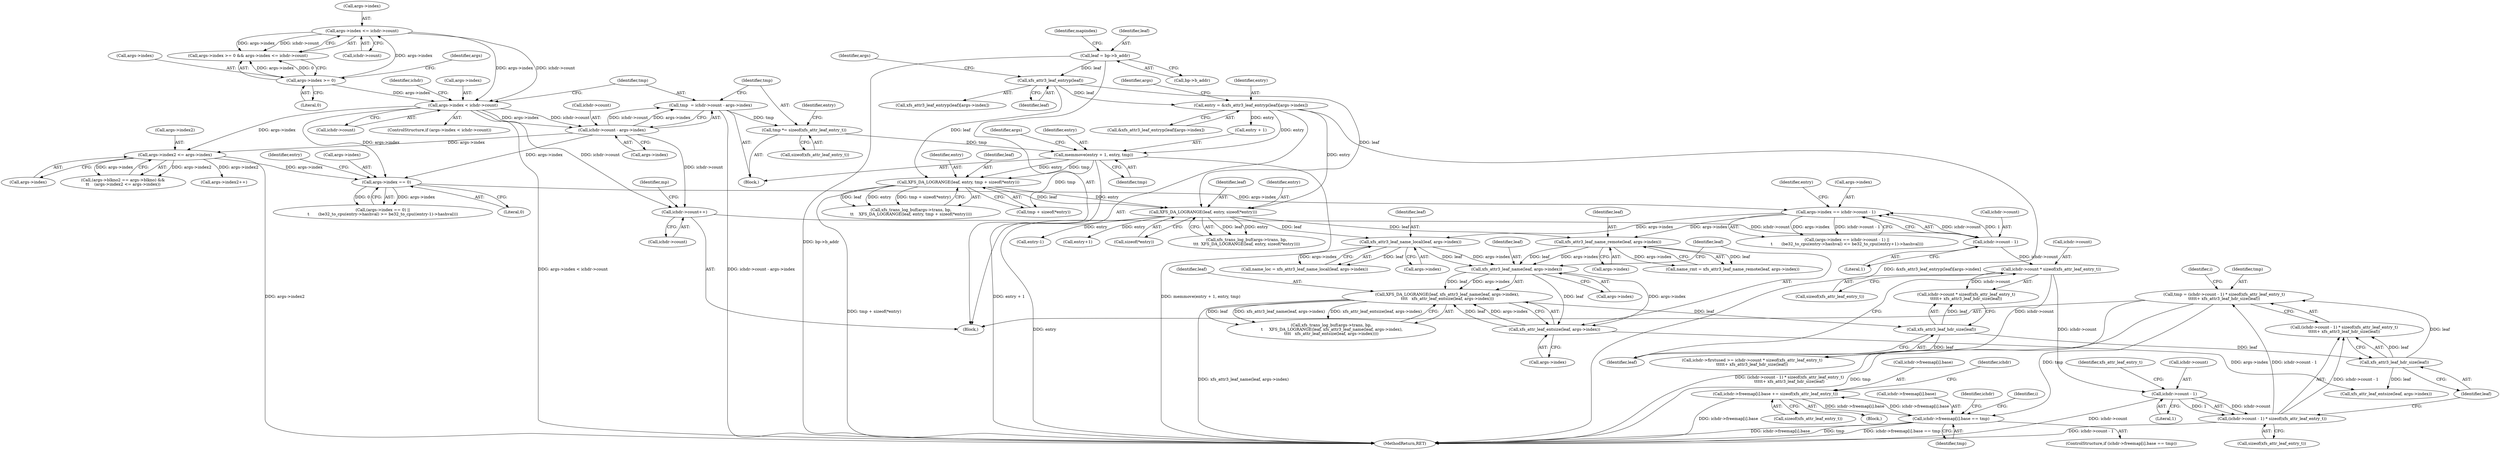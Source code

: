 digraph "0_linux_8275cdd0e7ac550dcce2b3ef6d2fb3b808c1ae59_2@API" {
"1000631" [label="(Call,ichdr->freemap[i].base += sizeof(xfs_attr_leaf_entry_t))"];
"1000621" [label="(Call,ichdr->freemap[i].base == tmp)"];
"1000631" [label="(Call,ichdr->freemap[i].base += sizeof(xfs_attr_leaf_entry_t))"];
"1000597" [label="(Call,tmp = (ichdr->count - 1) * sizeof(xfs_attr_leaf_entry_t)\n\t\t\t\t\t+ xfs_attr3_leaf_hdr_size(leaf))"];
"1000600" [label="(Call,(ichdr->count - 1) * sizeof(xfs_attr_leaf_entry_t))"];
"1000601" [label="(Call,ichdr->count - 1)"];
"1000589" [label="(Call,ichdr->count * sizeof(xfs_attr_leaf_entry_t))"];
"1000410" [label="(Call,ichdr->count - 1)"];
"1000197" [label="(Call,ichdr->count++)"];
"1000167" [label="(Call,ichdr->count - args->index)"];
"1000157" [label="(Call,args->index < ichdr->count)"];
"1000140" [label="(Call,args->index <= ichdr->count)"];
"1000135" [label="(Call,args->index >= 0)"];
"1000608" [label="(Call,xfs_attr3_leaf_hdr_size(leaf))"];
"1000595" [label="(Call,xfs_attr3_leaf_hdr_size(leaf))"];
"1000554" [label="(Call,XFS_DA_LOGRANGE(leaf, xfs_attr3_leaf_name(leaf, args->index),\n\t\t\t\t   xfs_attr_leaf_entsize(leaf, args->index)))"];
"1000561" [label="(Call,xfs_attr_leaf_entsize(leaf, args->index))"];
"1000556" [label="(Call,xfs_attr3_leaf_name(leaf, args->index))"];
"1000435" [label="(Call,xfs_attr3_leaf_name_local(leaf, args->index))"];
"1000380" [label="(Call,XFS_DA_LOGRANGE(leaf, entry, sizeof(*entry)))"];
"1000189" [label="(Call,XFS_DA_LOGRANGE(leaf, entry, tmp + sizeof(*entry)))"];
"1000151" [label="(Call,xfs_attr3_leaf_entryp(leaf))"];
"1000120" [label="(Call,leaf = bp->b_addr)"];
"1000178" [label="(Call,memmove(entry + 1, entry, tmp))"];
"1000147" [label="(Call,entry = &xfs_attr3_leaf_entryp(leaf)[args->index])"];
"1000174" [label="(Call,tmp *= sizeof(xfs_attr_leaf_entry_t))"];
"1000165" [label="(Call,tmp  = ichdr->count - args->index)"];
"1000406" [label="(Call,args->index == ichdr->count - 1)"];
"1000388" [label="(Call,args->index == 0)"];
"1000363" [label="(Call,args->index2 <= args->index)"];
"1000489" [label="(Call,xfs_attr3_leaf_name_remote(leaf, args->index))"];
"1000161" [label="(Call,ichdr->count)"];
"1000191" [label="(Identifier,entry)"];
"1000149" [label="(Call,&xfs_attr3_leaf_entryp(leaf)[args->index])"];
"1000180" [label="(Identifier,entry)"];
"1000612" [label="(Identifier,i)"];
"1000436" [label="(Identifier,leaf)"];
"1000597" [label="(Call,tmp = (ichdr->count - 1) * sizeof(xfs_attr_leaf_entry_t)\n\t\t\t\t\t+ xfs_attr3_leaf_hdr_size(leaf))"];
"1000198" [label="(Call,ichdr->count)"];
"1000176" [label="(Call,sizeof(xfs_attr_leaf_entry_t))"];
"1000600" [label="(Call,(ichdr->count - 1) * sizeof(xfs_attr_leaf_entry_t))"];
"1000609" [label="(Identifier,leaf)"];
"1000144" [label="(Call,ichdr->count)"];
"1000150" [label="(Call,xfs_attr3_leaf_entryp(leaf)[args->index])"];
"1000620" [label="(ControlStructure,if (ichdr->freemap[i].base == tmp))"];
"1000154" [label="(Identifier,args)"];
"1000190" [label="(Identifier,leaf)"];
"1000387" [label="(Call,(args->index == 0) ||\n\t       (be32_to_cpu(entry->hashval) >= be32_to_cpu((entry-1)->hashval)))"];
"1000151" [label="(Call,xfs_attr3_leaf_entryp(leaf))"];
"1000645" [label="(Identifier,ichdr)"];
"1000608" [label="(Call,xfs_attr3_leaf_hdr_size(leaf))"];
"1000375" [label="(Call,xfs_trans_log_buf(args->trans, bp,\n\t\t\t  XFS_DA_LOGRANGE(leaf, entry, sizeof(*entry))))"];
"1000147" [label="(Call,entry = &xfs_attr3_leaf_entryp(leaf)[args->index])"];
"1000121" [label="(Identifier,leaf)"];
"1000491" [label="(Call,args->index)"];
"1000380" [label="(Call,XFS_DA_LOGRANGE(leaf, entry, sizeof(*entry)))"];
"1000139" [label="(Literal,0)"];
"1000406" [label="(Call,args->index == ichdr->count - 1)"];
"1000388" [label="(Call,args->index == 0)"];
"1000381" [label="(Identifier,leaf)"];
"1000165" [label="(Call,tmp  = ichdr->count - args->index)"];
"1000590" [label="(Call,ichdr->count)"];
"1000555" [label="(Identifier,leaf)"];
"1000159" [label="(Identifier,args)"];
"1000183" [label="(Identifier,tmp)"];
"1000141" [label="(Call,args->index)"];
"1000400" [label="(Call,entry-1)"];
"1000202" [label="(Identifier,mp)"];
"1000367" [label="(Call,args->index)"];
"1000414" [label="(Literal,1)"];
"1000562" [label="(Identifier,leaf)"];
"1000639" [label="(Call,sizeof(xfs_attr_leaf_entry_t))"];
"1000156" [label="(ControlStructure,if (args->index < ichdr->count))"];
"1000655" [label="(Call,xfs_attr_leaf_entsize(leaf, args->index))"];
"1000558" [label="(Call,args->index)"];
"1000601" [label="(Call,ichdr->count - 1)"];
"1000584" [label="(Call,ichdr->firstused >= ichdr->count * sizeof(xfs_attr_leaf_entry_t)\n\t\t\t\t\t+ xfs_attr3_leaf_hdr_size(leaf))"];
"1000435" [label="(Call,xfs_attr3_leaf_name_local(leaf, args->index))"];
"1000422" [label="(Call,entry+1)"];
"1000407" [label="(Call,args->index)"];
"1000606" [label="(Call,sizeof(xfs_attr_leaf_entry_t))"];
"1000382" [label="(Identifier,entry)"];
"1000167" [label="(Call,ichdr->count - args->index)"];
"1000622" [label="(Call,ichdr->freemap[i].base)"];
"1000593" [label="(Call,sizeof(xfs_attr_leaf_entry_t))"];
"1000199" [label="(Identifier,ichdr)"];
"1000192" [label="(Call,tmp + sizeof(*entry))"];
"1000396" [label="(Identifier,entry)"];
"1000563" [label="(Call,args->index)"];
"1000120" [label="(Call,leaf = bp->b_addr)"];
"1000632" [label="(Call,ichdr->freemap[i].base)"];
"1000662" [label="(MethodReturn,RET)"];
"1000171" [label="(Call,args->index)"];
"1000605" [label="(Literal,1)"];
"1000175" [label="(Identifier,tmp)"];
"1000166" [label="(Identifier,tmp)"];
"1000392" [label="(Literal,0)"];
"1000364" [label="(Call,args->index2)"];
"1000174" [label="(Call,tmp *= sizeof(xfs_attr_leaf_entry_t))"];
"1000599" [label="(Call,(ichdr->count - 1) * sizeof(xfs_attr_leaf_entry_t)\n\t\t\t\t\t+ xfs_attr3_leaf_hdr_size(leaf))"];
"1000182" [label="(Identifier,entry)"];
"1000595" [label="(Call,xfs_attr3_leaf_hdr_size(leaf))"];
"1000635" [label="(Identifier,ichdr)"];
"1000122" [label="(Call,bp->b_addr)"];
"1000487" [label="(Call,name_rmt = xfs_attr3_leaf_name_remote(leaf, args->index))"];
"1000490" [label="(Identifier,leaf)"];
"1000179" [label="(Call,entry + 1)"];
"1000629" [label="(Identifier,tmp)"];
"1000557" [label="(Identifier,leaf)"];
"1000621" [label="(Call,ichdr->freemap[i].base == tmp)"];
"1000433" [label="(Call,name_loc = xfs_attr3_leaf_name_local(leaf, args->index))"];
"1000355" [label="(Call,(args->blkno2 == args->blkno) &&\n\t\t    (args->index2 <= args->index))"];
"1000189" [label="(Call,XFS_DA_LOGRANGE(leaf, entry, tmp + sizeof(*entry)))"];
"1000410" [label="(Call,ichdr->count - 1)"];
"1000383" [label="(Call,sizeof(*entry))"];
"1000405" [label="(Call,(args->index == ichdr->count - 1) ||\n\t       (be32_to_cpu(entry->hashval) <= be32_to_cpu((entry+1)->hashval)))"];
"1000110" [label="(Block,)"];
"1000588" [label="(Call,ichdr->count * sizeof(xfs_attr_leaf_entry_t)\n\t\t\t\t\t+ xfs_attr3_leaf_hdr_size(leaf))"];
"1000437" [label="(Call,args->index)"];
"1000148" [label="(Identifier,entry)"];
"1000607" [label="(Identifier,xfs_attr_leaf_entry_t)"];
"1000184" [label="(Call,xfs_trans_log_buf(args->trans, bp,\n\t\t    XFS_DA_LOGRANGE(leaf, entry, tmp + sizeof(*entry))))"];
"1000596" [label="(Identifier,leaf)"];
"1000142" [label="(Identifier,args)"];
"1000630" [label="(Block,)"];
"1000561" [label="(Call,xfs_attr_leaf_entsize(leaf, args->index))"];
"1000598" [label="(Identifier,tmp)"];
"1000128" [label="(Identifier,mapindex)"];
"1000418" [label="(Identifier,entry)"];
"1000186" [label="(Identifier,args)"];
"1000135" [label="(Call,args->index >= 0)"];
"1000489" [label="(Call,xfs_attr3_leaf_name_remote(leaf, args->index))"];
"1000197" [label="(Call,ichdr->count++)"];
"1000164" [label="(Block,)"];
"1000556" [label="(Call,xfs_attr3_leaf_name(leaf, args->index))"];
"1000554" [label="(Call,XFS_DA_LOGRANGE(leaf, xfs_attr3_leaf_name(leaf, args->index),\n\t\t\t\t   xfs_attr_leaf_entsize(leaf, args->index)))"];
"1000618" [label="(Identifier,i)"];
"1000157" [label="(Call,args->index < ichdr->count)"];
"1000136" [label="(Call,args->index)"];
"1000158" [label="(Call,args->index)"];
"1000549" [label="(Call,xfs_trans_log_buf(args->trans, bp,\n \t     XFS_DA_LOGRANGE(leaf, xfs_attr3_leaf_name(leaf, args->index),\n\t\t\t\t   xfs_attr_leaf_entsize(leaf, args->index))))"];
"1000152" [label="(Identifier,leaf)"];
"1000371" [label="(Call,args->index2++)"];
"1000363" [label="(Call,args->index2 <= args->index)"];
"1000602" [label="(Call,ichdr->count)"];
"1000389" [label="(Call,args->index)"];
"1000411" [label="(Call,ichdr->count)"];
"1000178" [label="(Call,memmove(entry + 1, entry, tmp))"];
"1000140" [label="(Call,args->index <= ichdr->count)"];
"1000134" [label="(Call,args->index >= 0 && args->index <= ichdr->count)"];
"1000168" [label="(Call,ichdr->count)"];
"1000589" [label="(Call,ichdr->count * sizeof(xfs_attr_leaf_entry_t))"];
"1000631" [label="(Call,ichdr->freemap[i].base += sizeof(xfs_attr_leaf_entry_t))"];
"1000631" -> "1000630"  [label="AST: "];
"1000631" -> "1000639"  [label="CFG: "];
"1000632" -> "1000631"  [label="AST: "];
"1000639" -> "1000631"  [label="AST: "];
"1000645" -> "1000631"  [label="CFG: "];
"1000631" -> "1000662"  [label="DDG: ichdr->freemap[i].base"];
"1000631" -> "1000621"  [label="DDG: ichdr->freemap[i].base"];
"1000621" -> "1000631"  [label="DDG: ichdr->freemap[i].base"];
"1000621" -> "1000620"  [label="AST: "];
"1000621" -> "1000629"  [label="CFG: "];
"1000622" -> "1000621"  [label="AST: "];
"1000629" -> "1000621"  [label="AST: "];
"1000635" -> "1000621"  [label="CFG: "];
"1000618" -> "1000621"  [label="CFG: "];
"1000621" -> "1000662"  [label="DDG: ichdr->freemap[i].base"];
"1000621" -> "1000662"  [label="DDG: tmp"];
"1000621" -> "1000662"  [label="DDG: ichdr->freemap[i].base == tmp"];
"1000597" -> "1000621"  [label="DDG: tmp"];
"1000597" -> "1000110"  [label="AST: "];
"1000597" -> "1000599"  [label="CFG: "];
"1000598" -> "1000597"  [label="AST: "];
"1000599" -> "1000597"  [label="AST: "];
"1000612" -> "1000597"  [label="CFG: "];
"1000597" -> "1000662"  [label="DDG: (ichdr->count - 1) * sizeof(xfs_attr_leaf_entry_t)\n\t\t\t\t\t+ xfs_attr3_leaf_hdr_size(leaf)"];
"1000597" -> "1000662"  [label="DDG: tmp"];
"1000600" -> "1000597"  [label="DDG: ichdr->count - 1"];
"1000608" -> "1000597"  [label="DDG: leaf"];
"1000600" -> "1000599"  [label="AST: "];
"1000600" -> "1000606"  [label="CFG: "];
"1000601" -> "1000600"  [label="AST: "];
"1000606" -> "1000600"  [label="AST: "];
"1000609" -> "1000600"  [label="CFG: "];
"1000600" -> "1000662"  [label="DDG: ichdr->count - 1"];
"1000600" -> "1000599"  [label="DDG: ichdr->count - 1"];
"1000601" -> "1000600"  [label="DDG: ichdr->count"];
"1000601" -> "1000600"  [label="DDG: 1"];
"1000601" -> "1000605"  [label="CFG: "];
"1000602" -> "1000601"  [label="AST: "];
"1000605" -> "1000601"  [label="AST: "];
"1000607" -> "1000601"  [label="CFG: "];
"1000601" -> "1000662"  [label="DDG: ichdr->count"];
"1000589" -> "1000601"  [label="DDG: ichdr->count"];
"1000589" -> "1000588"  [label="AST: "];
"1000589" -> "1000593"  [label="CFG: "];
"1000590" -> "1000589"  [label="AST: "];
"1000593" -> "1000589"  [label="AST: "];
"1000596" -> "1000589"  [label="CFG: "];
"1000589" -> "1000584"  [label="DDG: ichdr->count"];
"1000589" -> "1000588"  [label="DDG: ichdr->count"];
"1000410" -> "1000589"  [label="DDG: ichdr->count"];
"1000410" -> "1000406"  [label="AST: "];
"1000410" -> "1000414"  [label="CFG: "];
"1000411" -> "1000410"  [label="AST: "];
"1000414" -> "1000410"  [label="AST: "];
"1000406" -> "1000410"  [label="CFG: "];
"1000410" -> "1000406"  [label="DDG: ichdr->count"];
"1000410" -> "1000406"  [label="DDG: 1"];
"1000197" -> "1000410"  [label="DDG: ichdr->count"];
"1000197" -> "1000110"  [label="AST: "];
"1000197" -> "1000198"  [label="CFG: "];
"1000198" -> "1000197"  [label="AST: "];
"1000202" -> "1000197"  [label="CFG: "];
"1000167" -> "1000197"  [label="DDG: ichdr->count"];
"1000157" -> "1000197"  [label="DDG: ichdr->count"];
"1000167" -> "1000165"  [label="AST: "];
"1000167" -> "1000171"  [label="CFG: "];
"1000168" -> "1000167"  [label="AST: "];
"1000171" -> "1000167"  [label="AST: "];
"1000165" -> "1000167"  [label="CFG: "];
"1000167" -> "1000165"  [label="DDG: ichdr->count"];
"1000167" -> "1000165"  [label="DDG: args->index"];
"1000157" -> "1000167"  [label="DDG: ichdr->count"];
"1000157" -> "1000167"  [label="DDG: args->index"];
"1000167" -> "1000363"  [label="DDG: args->index"];
"1000167" -> "1000388"  [label="DDG: args->index"];
"1000157" -> "1000156"  [label="AST: "];
"1000157" -> "1000161"  [label="CFG: "];
"1000158" -> "1000157"  [label="AST: "];
"1000161" -> "1000157"  [label="AST: "];
"1000166" -> "1000157"  [label="CFG: "];
"1000199" -> "1000157"  [label="CFG: "];
"1000157" -> "1000662"  [label="DDG: args->index < ichdr->count"];
"1000140" -> "1000157"  [label="DDG: args->index"];
"1000140" -> "1000157"  [label="DDG: ichdr->count"];
"1000135" -> "1000157"  [label="DDG: args->index"];
"1000157" -> "1000363"  [label="DDG: args->index"];
"1000157" -> "1000388"  [label="DDG: args->index"];
"1000140" -> "1000134"  [label="AST: "];
"1000140" -> "1000144"  [label="CFG: "];
"1000141" -> "1000140"  [label="AST: "];
"1000144" -> "1000140"  [label="AST: "];
"1000134" -> "1000140"  [label="CFG: "];
"1000140" -> "1000134"  [label="DDG: args->index"];
"1000140" -> "1000134"  [label="DDG: ichdr->count"];
"1000135" -> "1000140"  [label="DDG: args->index"];
"1000135" -> "1000134"  [label="AST: "];
"1000135" -> "1000139"  [label="CFG: "];
"1000136" -> "1000135"  [label="AST: "];
"1000139" -> "1000135"  [label="AST: "];
"1000142" -> "1000135"  [label="CFG: "];
"1000134" -> "1000135"  [label="CFG: "];
"1000135" -> "1000134"  [label="DDG: args->index"];
"1000135" -> "1000134"  [label="DDG: 0"];
"1000608" -> "1000599"  [label="AST: "];
"1000608" -> "1000609"  [label="CFG: "];
"1000609" -> "1000608"  [label="AST: "];
"1000599" -> "1000608"  [label="CFG: "];
"1000608" -> "1000599"  [label="DDG: leaf"];
"1000595" -> "1000608"  [label="DDG: leaf"];
"1000608" -> "1000655"  [label="DDG: leaf"];
"1000595" -> "1000588"  [label="AST: "];
"1000595" -> "1000596"  [label="CFG: "];
"1000596" -> "1000595"  [label="AST: "];
"1000588" -> "1000595"  [label="CFG: "];
"1000595" -> "1000584"  [label="DDG: leaf"];
"1000595" -> "1000588"  [label="DDG: leaf"];
"1000554" -> "1000595"  [label="DDG: leaf"];
"1000554" -> "1000549"  [label="AST: "];
"1000554" -> "1000561"  [label="CFG: "];
"1000555" -> "1000554"  [label="AST: "];
"1000556" -> "1000554"  [label="AST: "];
"1000561" -> "1000554"  [label="AST: "];
"1000549" -> "1000554"  [label="CFG: "];
"1000554" -> "1000662"  [label="DDG: xfs_attr3_leaf_name(leaf, args->index)"];
"1000554" -> "1000549"  [label="DDG: leaf"];
"1000554" -> "1000549"  [label="DDG: xfs_attr3_leaf_name(leaf, args->index)"];
"1000554" -> "1000549"  [label="DDG: xfs_attr_leaf_entsize(leaf, args->index)"];
"1000561" -> "1000554"  [label="DDG: leaf"];
"1000561" -> "1000554"  [label="DDG: args->index"];
"1000556" -> "1000554"  [label="DDG: leaf"];
"1000556" -> "1000554"  [label="DDG: args->index"];
"1000561" -> "1000563"  [label="CFG: "];
"1000562" -> "1000561"  [label="AST: "];
"1000563" -> "1000561"  [label="AST: "];
"1000556" -> "1000561"  [label="DDG: leaf"];
"1000556" -> "1000561"  [label="DDG: args->index"];
"1000561" -> "1000655"  [label="DDG: args->index"];
"1000556" -> "1000558"  [label="CFG: "];
"1000557" -> "1000556"  [label="AST: "];
"1000558" -> "1000556"  [label="AST: "];
"1000562" -> "1000556"  [label="CFG: "];
"1000435" -> "1000556"  [label="DDG: leaf"];
"1000435" -> "1000556"  [label="DDG: args->index"];
"1000489" -> "1000556"  [label="DDG: leaf"];
"1000489" -> "1000556"  [label="DDG: args->index"];
"1000435" -> "1000433"  [label="AST: "];
"1000435" -> "1000437"  [label="CFG: "];
"1000436" -> "1000435"  [label="AST: "];
"1000437" -> "1000435"  [label="AST: "];
"1000433" -> "1000435"  [label="CFG: "];
"1000435" -> "1000433"  [label="DDG: leaf"];
"1000435" -> "1000433"  [label="DDG: args->index"];
"1000380" -> "1000435"  [label="DDG: leaf"];
"1000406" -> "1000435"  [label="DDG: args->index"];
"1000380" -> "1000375"  [label="AST: "];
"1000380" -> "1000383"  [label="CFG: "];
"1000381" -> "1000380"  [label="AST: "];
"1000382" -> "1000380"  [label="AST: "];
"1000383" -> "1000380"  [label="AST: "];
"1000375" -> "1000380"  [label="CFG: "];
"1000380" -> "1000662"  [label="DDG: entry"];
"1000380" -> "1000375"  [label="DDG: leaf"];
"1000380" -> "1000375"  [label="DDG: entry"];
"1000189" -> "1000380"  [label="DDG: leaf"];
"1000189" -> "1000380"  [label="DDG: entry"];
"1000151" -> "1000380"  [label="DDG: leaf"];
"1000147" -> "1000380"  [label="DDG: entry"];
"1000380" -> "1000400"  [label="DDG: entry"];
"1000380" -> "1000422"  [label="DDG: entry"];
"1000380" -> "1000489"  [label="DDG: leaf"];
"1000189" -> "1000184"  [label="AST: "];
"1000189" -> "1000192"  [label="CFG: "];
"1000190" -> "1000189"  [label="AST: "];
"1000191" -> "1000189"  [label="AST: "];
"1000192" -> "1000189"  [label="AST: "];
"1000184" -> "1000189"  [label="CFG: "];
"1000189" -> "1000662"  [label="DDG: tmp + sizeof(*entry)"];
"1000189" -> "1000184"  [label="DDG: leaf"];
"1000189" -> "1000184"  [label="DDG: entry"];
"1000189" -> "1000184"  [label="DDG: tmp + sizeof(*entry)"];
"1000151" -> "1000189"  [label="DDG: leaf"];
"1000178" -> "1000189"  [label="DDG: entry"];
"1000178" -> "1000189"  [label="DDG: tmp"];
"1000151" -> "1000150"  [label="AST: "];
"1000151" -> "1000152"  [label="CFG: "];
"1000152" -> "1000151"  [label="AST: "];
"1000154" -> "1000151"  [label="CFG: "];
"1000151" -> "1000147"  [label="DDG: leaf"];
"1000120" -> "1000151"  [label="DDG: leaf"];
"1000120" -> "1000110"  [label="AST: "];
"1000120" -> "1000122"  [label="CFG: "];
"1000121" -> "1000120"  [label="AST: "];
"1000122" -> "1000120"  [label="AST: "];
"1000128" -> "1000120"  [label="CFG: "];
"1000120" -> "1000662"  [label="DDG: bp->b_addr"];
"1000178" -> "1000164"  [label="AST: "];
"1000178" -> "1000183"  [label="CFG: "];
"1000179" -> "1000178"  [label="AST: "];
"1000182" -> "1000178"  [label="AST: "];
"1000183" -> "1000178"  [label="AST: "];
"1000186" -> "1000178"  [label="CFG: "];
"1000178" -> "1000662"  [label="DDG: memmove(entry + 1, entry, tmp)"];
"1000178" -> "1000662"  [label="DDG: entry + 1"];
"1000147" -> "1000178"  [label="DDG: entry"];
"1000174" -> "1000178"  [label="DDG: tmp"];
"1000178" -> "1000192"  [label="DDG: tmp"];
"1000147" -> "1000110"  [label="AST: "];
"1000147" -> "1000149"  [label="CFG: "];
"1000148" -> "1000147"  [label="AST: "];
"1000149" -> "1000147"  [label="AST: "];
"1000159" -> "1000147"  [label="CFG: "];
"1000147" -> "1000662"  [label="DDG: &xfs_attr3_leaf_entryp(leaf)[args->index]"];
"1000147" -> "1000179"  [label="DDG: entry"];
"1000174" -> "1000164"  [label="AST: "];
"1000174" -> "1000176"  [label="CFG: "];
"1000175" -> "1000174"  [label="AST: "];
"1000176" -> "1000174"  [label="AST: "];
"1000180" -> "1000174"  [label="CFG: "];
"1000165" -> "1000174"  [label="DDG: tmp"];
"1000165" -> "1000164"  [label="AST: "];
"1000166" -> "1000165"  [label="AST: "];
"1000175" -> "1000165"  [label="CFG: "];
"1000165" -> "1000662"  [label="DDG: ichdr->count - args->index"];
"1000406" -> "1000405"  [label="AST: "];
"1000407" -> "1000406"  [label="AST: "];
"1000418" -> "1000406"  [label="CFG: "];
"1000405" -> "1000406"  [label="CFG: "];
"1000406" -> "1000405"  [label="DDG: args->index"];
"1000406" -> "1000405"  [label="DDG: ichdr->count - 1"];
"1000388" -> "1000406"  [label="DDG: args->index"];
"1000406" -> "1000489"  [label="DDG: args->index"];
"1000388" -> "1000387"  [label="AST: "];
"1000388" -> "1000392"  [label="CFG: "];
"1000389" -> "1000388"  [label="AST: "];
"1000392" -> "1000388"  [label="AST: "];
"1000396" -> "1000388"  [label="CFG: "];
"1000387" -> "1000388"  [label="CFG: "];
"1000388" -> "1000387"  [label="DDG: args->index"];
"1000388" -> "1000387"  [label="DDG: 0"];
"1000363" -> "1000388"  [label="DDG: args->index"];
"1000363" -> "1000355"  [label="AST: "];
"1000363" -> "1000367"  [label="CFG: "];
"1000364" -> "1000363"  [label="AST: "];
"1000367" -> "1000363"  [label="AST: "];
"1000355" -> "1000363"  [label="CFG: "];
"1000363" -> "1000662"  [label="DDG: args->index2"];
"1000363" -> "1000355"  [label="DDG: args->index2"];
"1000363" -> "1000355"  [label="DDG: args->index"];
"1000363" -> "1000371"  [label="DDG: args->index2"];
"1000489" -> "1000487"  [label="AST: "];
"1000489" -> "1000491"  [label="CFG: "];
"1000490" -> "1000489"  [label="AST: "];
"1000491" -> "1000489"  [label="AST: "];
"1000487" -> "1000489"  [label="CFG: "];
"1000489" -> "1000487"  [label="DDG: leaf"];
"1000489" -> "1000487"  [label="DDG: args->index"];
}
